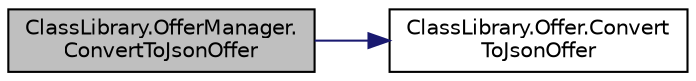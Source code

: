 digraph "ClassLibrary.OfferManager.ConvertToJsonOffer"
{
 // INTERACTIVE_SVG=YES
 // LATEX_PDF_SIZE
  edge [fontname="Helvetica",fontsize="10",labelfontname="Helvetica",labelfontsize="10"];
  node [fontname="Helvetica",fontsize="10",shape=record];
  rankdir="LR";
  Node1 [label="ClassLibrary.OfferManager.\lConvertToJsonOffer",height=0.2,width=0.4,color="black", fillcolor="grey75", style="filled", fontcolor="black",tooltip="Convierte el objeto a texto en formato Json. El objeto puede ser reconstruido a partir del texto en f..."];
  Node1 -> Node2 [color="midnightblue",fontsize="10",style="solid",fontname="Helvetica"];
  Node2 [label="ClassLibrary.Offer.Convert\lToJsonOffer",height=0.2,width=0.4,color="black", fillcolor="white", style="filled",URL="$classClassLibrary_1_1Offer.html#a39492417eb10f4ea74773847b8719ce0",tooltip="Convierte el objeto a texto en formato Json. El objeto puede ser reconstruido a partir del texto en f..."];
}
